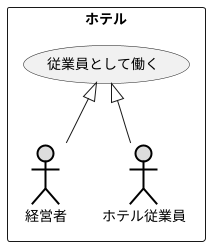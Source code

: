@startuml 演習2-2
rectangle ホテル {
actor 経営者 #DDDDDD;line:black;line.bold;
actor ホテル従業員 #DDDDDD;line:black;line.bold;
usecase 従業員として働く
}
従業員として働く <|-- 経営者
従業員として働く <|-- ホテル従業員
@enduml